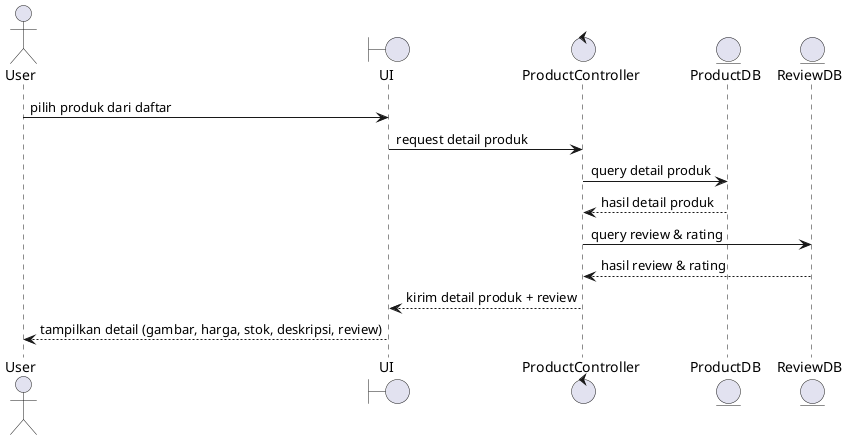 @startuml SD_ViewProductDetail

actor User
boundary UI
control ProductController
entity ProductDB
entity ReviewDB

User -> UI : pilih produk dari daftar
UI -> ProductController : request detail produk
ProductController -> ProductDB : query detail produk
ProductDB --> ProductController : hasil detail produk
ProductController -> ReviewDB : query review & rating
ReviewDB --> ProductController : hasil review & rating
ProductController --> UI : kirim detail produk + review
UI --> User : tampilkan detail (gambar, harga, stok, deskripsi, review)

@enduml
